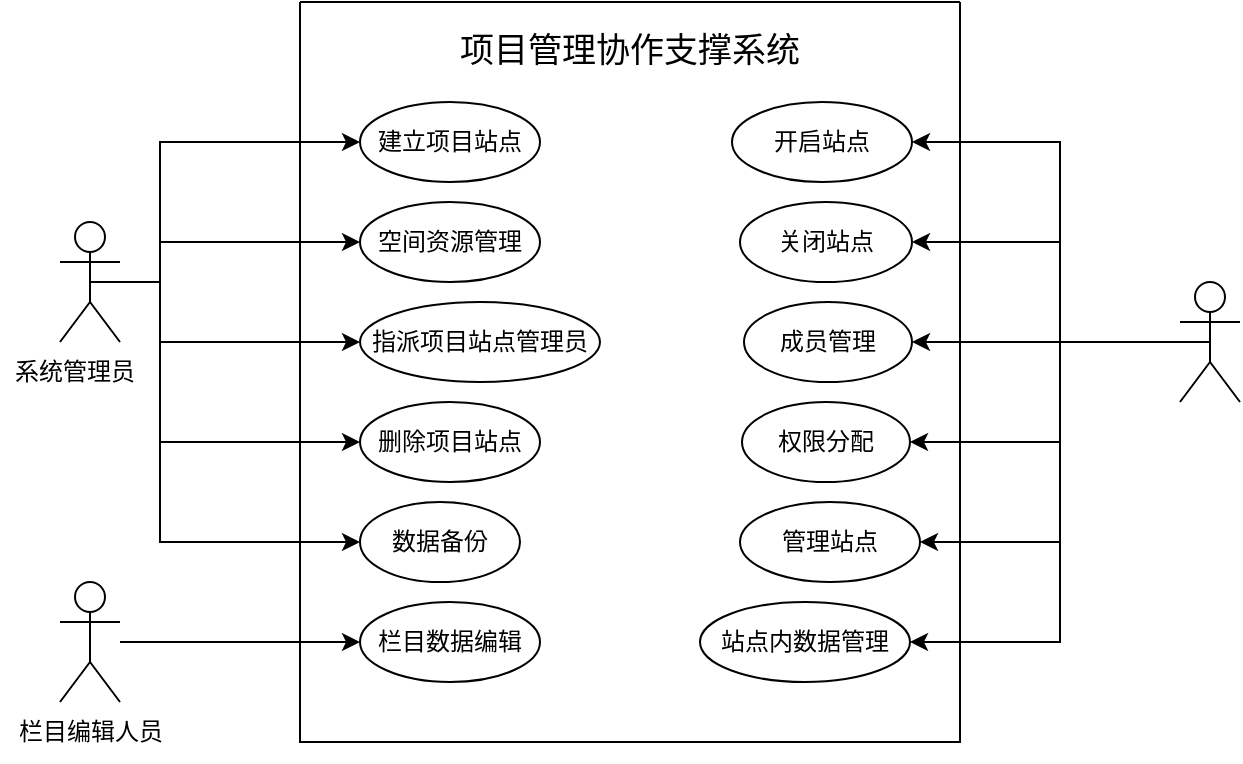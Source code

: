 <mxfile version="22.0.8" type="github">
  <diagram name="第 1 页" id="ai7guKbhIila12l7hOL4">
    <mxGraphModel dx="929" dy="620" grid="1" gridSize="10" guides="1" tooltips="1" connect="1" arrows="0" fold="1" page="1" pageScale="1" pageWidth="827" pageHeight="1169" math="0" shadow="0">
      <root>
        <mxCell id="0" />
        <mxCell id="1" parent="0" />
        <mxCell id="mQEvYnCITtE04IxEQmtP-1" value="" style="swimlane;startSize=0;" vertex="1" parent="1">
          <mxGeometry x="230" y="140" width="330" height="370" as="geometry" />
        </mxCell>
        <mxCell id="mQEvYnCITtE04IxEQmtP-2" value="建立项目站点" style="ellipse;whiteSpace=wrap;html=1;" vertex="1" parent="mQEvYnCITtE04IxEQmtP-1">
          <mxGeometry x="30" y="50" width="90" height="40" as="geometry" />
        </mxCell>
        <mxCell id="mQEvYnCITtE04IxEQmtP-3" value="空间资源管理" style="ellipse;whiteSpace=wrap;html=1;" vertex="1" parent="mQEvYnCITtE04IxEQmtP-1">
          <mxGeometry x="30" y="100" width="90" height="40" as="geometry" />
        </mxCell>
        <mxCell id="mQEvYnCITtE04IxEQmtP-4" value="指派项目站点管理员" style="ellipse;whiteSpace=wrap;html=1;" vertex="1" parent="mQEvYnCITtE04IxEQmtP-1">
          <mxGeometry x="30" y="150" width="120" height="40" as="geometry" />
        </mxCell>
        <mxCell id="mQEvYnCITtE04IxEQmtP-5" value="删除项目站点" style="ellipse;whiteSpace=wrap;html=1;" vertex="1" parent="mQEvYnCITtE04IxEQmtP-1">
          <mxGeometry x="30" y="200" width="90" height="40" as="geometry" />
        </mxCell>
        <mxCell id="mQEvYnCITtE04IxEQmtP-6" value="数据备份" style="ellipse;whiteSpace=wrap;html=1;" vertex="1" parent="mQEvYnCITtE04IxEQmtP-1">
          <mxGeometry x="30" y="250" width="80" height="40" as="geometry" />
        </mxCell>
        <mxCell id="mQEvYnCITtE04IxEQmtP-7" value="&lt;font style=&quot;font-size: 17px;&quot;&gt;项目管理协作支撑系统&lt;/font&gt;" style="text;html=1;strokeColor=none;fillColor=none;align=center;verticalAlign=middle;whiteSpace=wrap;rounded=0;" vertex="1" parent="mQEvYnCITtE04IxEQmtP-1">
          <mxGeometry x="75" y="10" width="180" height="30" as="geometry" />
        </mxCell>
        <mxCell id="mQEvYnCITtE04IxEQmtP-9" value="栏目数据编辑" style="ellipse;whiteSpace=wrap;html=1;" vertex="1" parent="mQEvYnCITtE04IxEQmtP-1">
          <mxGeometry x="30" y="300" width="90" height="40" as="geometry" />
        </mxCell>
        <mxCell id="mQEvYnCITtE04IxEQmtP-10" value="开启站点" style="ellipse;whiteSpace=wrap;html=1;" vertex="1" parent="mQEvYnCITtE04IxEQmtP-1">
          <mxGeometry x="216" y="50" width="90" height="40" as="geometry" />
        </mxCell>
        <mxCell id="mQEvYnCITtE04IxEQmtP-11" value="关闭站点" style="ellipse;whiteSpace=wrap;html=1;" vertex="1" parent="mQEvYnCITtE04IxEQmtP-1">
          <mxGeometry x="220" y="100" width="86" height="40" as="geometry" />
        </mxCell>
        <mxCell id="mQEvYnCITtE04IxEQmtP-12" value="成员管理" style="ellipse;whiteSpace=wrap;html=1;" vertex="1" parent="mQEvYnCITtE04IxEQmtP-1">
          <mxGeometry x="222" y="150" width="84" height="40" as="geometry" />
        </mxCell>
        <mxCell id="mQEvYnCITtE04IxEQmtP-13" value="权限分配" style="ellipse;whiteSpace=wrap;html=1;" vertex="1" parent="mQEvYnCITtE04IxEQmtP-1">
          <mxGeometry x="221" y="200" width="84" height="40" as="geometry" />
        </mxCell>
        <mxCell id="mQEvYnCITtE04IxEQmtP-14" value="管理站点" style="ellipse;whiteSpace=wrap;html=1;" vertex="1" parent="mQEvYnCITtE04IxEQmtP-1">
          <mxGeometry x="220" y="250" width="90" height="40" as="geometry" />
        </mxCell>
        <mxCell id="mQEvYnCITtE04IxEQmtP-15" value="站点内数据管理" style="ellipse;whiteSpace=wrap;html=1;" vertex="1" parent="mQEvYnCITtE04IxEQmtP-1">
          <mxGeometry x="200" y="300" width="105" height="40" as="geometry" />
        </mxCell>
        <mxCell id="mQEvYnCITtE04IxEQmtP-34" style="edgeStyle=orthogonalEdgeStyle;rounded=0;orthogonalLoop=1;jettySize=auto;html=1;entryX=0;entryY=0.5;entryDx=0;entryDy=0;" edge="1" parent="1" source="mQEvYnCITtE04IxEQmtP-28" target="mQEvYnCITtE04IxEQmtP-2">
          <mxGeometry relative="1" as="geometry">
            <Array as="points">
              <mxPoint x="160" y="280" />
              <mxPoint x="160" y="210" />
            </Array>
          </mxGeometry>
        </mxCell>
        <mxCell id="mQEvYnCITtE04IxEQmtP-35" style="edgeStyle=orthogonalEdgeStyle;rounded=0;orthogonalLoop=1;jettySize=auto;html=1;exitX=0.5;exitY=0.5;exitDx=0;exitDy=0;exitPerimeter=0;entryX=0;entryY=0.5;entryDx=0;entryDy=0;" edge="1" parent="1" source="mQEvYnCITtE04IxEQmtP-28" target="mQEvYnCITtE04IxEQmtP-3">
          <mxGeometry relative="1" as="geometry">
            <Array as="points">
              <mxPoint x="160" y="280" />
              <mxPoint x="160" y="260" />
            </Array>
          </mxGeometry>
        </mxCell>
        <mxCell id="mQEvYnCITtE04IxEQmtP-36" style="edgeStyle=orthogonalEdgeStyle;rounded=0;orthogonalLoop=1;jettySize=auto;html=1;entryX=0;entryY=0.5;entryDx=0;entryDy=0;" edge="1" parent="1" source="mQEvYnCITtE04IxEQmtP-28" target="mQEvYnCITtE04IxEQmtP-4">
          <mxGeometry relative="1" as="geometry">
            <Array as="points">
              <mxPoint x="160" y="280" />
              <mxPoint x="160" y="310" />
            </Array>
          </mxGeometry>
        </mxCell>
        <mxCell id="mQEvYnCITtE04IxEQmtP-37" style="edgeStyle=orthogonalEdgeStyle;rounded=0;orthogonalLoop=1;jettySize=auto;html=1;entryX=0;entryY=0.5;entryDx=0;entryDy=0;" edge="1" parent="1" source="mQEvYnCITtE04IxEQmtP-28" target="mQEvYnCITtE04IxEQmtP-5">
          <mxGeometry relative="1" as="geometry">
            <Array as="points">
              <mxPoint x="160" y="280" />
              <mxPoint x="160" y="360" />
            </Array>
          </mxGeometry>
        </mxCell>
        <mxCell id="mQEvYnCITtE04IxEQmtP-38" style="edgeStyle=orthogonalEdgeStyle;rounded=0;orthogonalLoop=1;jettySize=auto;html=1;entryX=0;entryY=0.5;entryDx=0;entryDy=0;" edge="1" parent="1" source="mQEvYnCITtE04IxEQmtP-28" target="mQEvYnCITtE04IxEQmtP-6">
          <mxGeometry relative="1" as="geometry">
            <Array as="points">
              <mxPoint x="160" y="280" />
              <mxPoint x="160" y="410" />
            </Array>
          </mxGeometry>
        </mxCell>
        <mxCell id="mQEvYnCITtE04IxEQmtP-28" value="Actor" style="shape=umlActor;verticalLabelPosition=bottom;verticalAlign=top;html=1;fontColor=none;noLabel=1;" vertex="1" parent="1">
          <mxGeometry x="110" y="250" width="30" height="60" as="geometry" />
        </mxCell>
        <mxCell id="mQEvYnCITtE04IxEQmtP-39" style="edgeStyle=orthogonalEdgeStyle;rounded=0;orthogonalLoop=1;jettySize=auto;html=1;entryX=0;entryY=0.5;entryDx=0;entryDy=0;" edge="1" parent="1" source="mQEvYnCITtE04IxEQmtP-29" target="mQEvYnCITtE04IxEQmtP-9">
          <mxGeometry relative="1" as="geometry" />
        </mxCell>
        <mxCell id="mQEvYnCITtE04IxEQmtP-29" value="Actor" style="shape=umlActor;verticalLabelPosition=bottom;verticalAlign=top;html=1;fontColor=none;noLabel=1;" vertex="1" parent="1">
          <mxGeometry x="110" y="430" width="30" height="60" as="geometry" />
        </mxCell>
        <mxCell id="mQEvYnCITtE04IxEQmtP-41" value="系统管理员" style="text;html=1;strokeColor=none;fillColor=none;align=center;verticalAlign=middle;whiteSpace=wrap;rounded=0;" vertex="1" parent="1">
          <mxGeometry x="80" y="310" width="75" height="30" as="geometry" />
        </mxCell>
        <mxCell id="mQEvYnCITtE04IxEQmtP-42" value="栏目编辑人员" style="text;html=1;strokeColor=none;fillColor=none;align=center;verticalAlign=middle;whiteSpace=wrap;rounded=0;" vertex="1" parent="1">
          <mxGeometry x="87.5" y="490" width="75" height="30" as="geometry" />
        </mxCell>
        <mxCell id="mQEvYnCITtE04IxEQmtP-44" style="edgeStyle=orthogonalEdgeStyle;rounded=0;orthogonalLoop=1;jettySize=auto;html=1;entryX=1;entryY=0.5;entryDx=0;entryDy=0;" edge="1" parent="1" source="mQEvYnCITtE04IxEQmtP-43" target="mQEvYnCITtE04IxEQmtP-10">
          <mxGeometry relative="1" as="geometry">
            <Array as="points">
              <mxPoint x="610" y="310" />
              <mxPoint x="610" y="210" />
            </Array>
          </mxGeometry>
        </mxCell>
        <mxCell id="mQEvYnCITtE04IxEQmtP-45" style="edgeStyle=orthogonalEdgeStyle;rounded=0;orthogonalLoop=1;jettySize=auto;html=1;exitX=0.5;exitY=0.5;exitDx=0;exitDy=0;exitPerimeter=0;entryX=1;entryY=0.5;entryDx=0;entryDy=0;" edge="1" parent="1" source="mQEvYnCITtE04IxEQmtP-43" target="mQEvYnCITtE04IxEQmtP-11">
          <mxGeometry relative="1" as="geometry">
            <Array as="points">
              <mxPoint x="610" y="310" />
              <mxPoint x="610" y="260" />
            </Array>
          </mxGeometry>
        </mxCell>
        <mxCell id="mQEvYnCITtE04IxEQmtP-46" style="edgeStyle=orthogonalEdgeStyle;rounded=0;orthogonalLoop=1;jettySize=auto;html=1;entryX=1;entryY=0.5;entryDx=0;entryDy=0;" edge="1" parent="1" source="mQEvYnCITtE04IxEQmtP-43" target="mQEvYnCITtE04IxEQmtP-12">
          <mxGeometry relative="1" as="geometry" />
        </mxCell>
        <mxCell id="mQEvYnCITtE04IxEQmtP-47" style="edgeStyle=orthogonalEdgeStyle;rounded=0;orthogonalLoop=1;jettySize=auto;html=1;entryX=1;entryY=0.5;entryDx=0;entryDy=0;" edge="1" parent="1" source="mQEvYnCITtE04IxEQmtP-43" target="mQEvYnCITtE04IxEQmtP-13">
          <mxGeometry relative="1" as="geometry">
            <Array as="points">
              <mxPoint x="610" y="310" />
              <mxPoint x="610" y="360" />
            </Array>
          </mxGeometry>
        </mxCell>
        <mxCell id="mQEvYnCITtE04IxEQmtP-51" style="edgeStyle=orthogonalEdgeStyle;rounded=0;orthogonalLoop=1;jettySize=auto;html=1;exitX=0.5;exitY=0.5;exitDx=0;exitDy=0;exitPerimeter=0;entryX=1;entryY=0.5;entryDx=0;entryDy=0;" edge="1" parent="1" source="mQEvYnCITtE04IxEQmtP-43" target="mQEvYnCITtE04IxEQmtP-14">
          <mxGeometry relative="1" as="geometry">
            <Array as="points">
              <mxPoint x="610" y="310" />
              <mxPoint x="610" y="410" />
            </Array>
          </mxGeometry>
        </mxCell>
        <mxCell id="mQEvYnCITtE04IxEQmtP-52" style="edgeStyle=orthogonalEdgeStyle;rounded=0;orthogonalLoop=1;jettySize=auto;html=1;exitX=0.5;exitY=0.5;exitDx=0;exitDy=0;exitPerimeter=0;entryX=1;entryY=0.5;entryDx=0;entryDy=0;" edge="1" parent="1" source="mQEvYnCITtE04IxEQmtP-43" target="mQEvYnCITtE04IxEQmtP-15">
          <mxGeometry relative="1" as="geometry">
            <Array as="points">
              <mxPoint x="610" y="310" />
              <mxPoint x="610" y="460" />
            </Array>
          </mxGeometry>
        </mxCell>
        <mxCell id="mQEvYnCITtE04IxEQmtP-43" value="Actor" style="shape=umlActor;verticalLabelPosition=bottom;verticalAlign=top;html=1;fontColor=none;noLabel=1;" vertex="1" parent="1">
          <mxGeometry x="670" y="280" width="30" height="60" as="geometry" />
        </mxCell>
      </root>
    </mxGraphModel>
  </diagram>
</mxfile>
